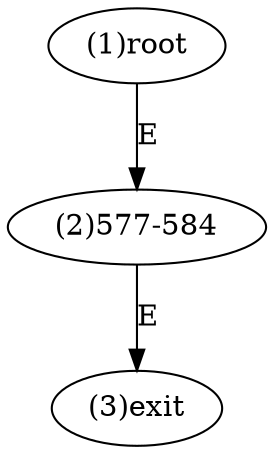 digraph "" { 
1[ label="(1)root"];
2[ label="(2)577-584"];
3[ label="(3)exit"];
1->2[ label="E"];
2->3[ label="E"];
}